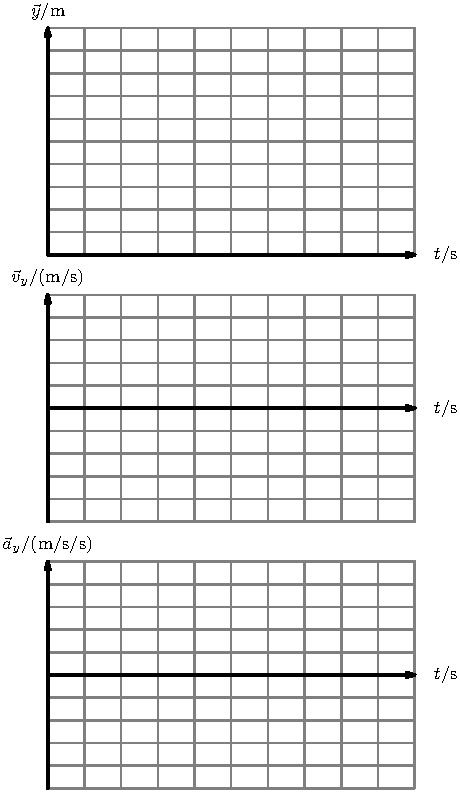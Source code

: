// Asymptote code for kinematic_stack_pos_vel_acc_grid.asy
import graph;

pen axis_p = linewidth(1.4)+black+fontsize(9);
pen grid_p = linewidth(0.8)+gray(0.5);
pen ticklabel_p = fontsize(.01);
int hticks = 10;
int vMin_ticks = -5;
int vMax_ticks = 5;
real axis_extra = 0.7; // extend the axis just a bit past the last tick mark
real phi=(1+sqrt(5))/2; // golden ratio

axis VZero(bool extend=true) {
  return new void(picture pic, axisT axis) {
    axis.type = 0; // Value
    axis.value = pic.scale.x.T(pic.scale.x.scale.logarithmic ? 1 : 0); // I'm good with Linear 0
    axis.position = 1; // relative position of axis label
    axis.side = left;
    axis.align = 1.5*E;
    axis.extend = extend;
    };
}
axis VZero = VZero();

axis HZero(bool extend=true) {
  return new void(picture pic, axisT axis) {
    axis.type = 0; // Value
    axis.value = pic.scale.y.T(pic.scale.y.scale.logarithmic ? 1 : 0); // I'm good with Linear 0
    axis.position = 1; // relative position of axis label
    axis.side = right;
    axis.align = W;
    axis.extend = extend;
    };
}
axis HZero = HZero();

void kingraph(picture pic, Label vL="", real vMin=vMin_ticks, real vMax=vMax_ticks, Label hL=Label("$t$/s",embed=Shift, align=5.2*E), real hMin=0, real hMax=hticks) {
  scale(pic, Linear, Linear);
  xlimits(pic, hMin, hMax);
  ylimits(pic, vMin, vMax);
  real[] hTicks_a = sequence(1, floor(hMax));
  real[] vTicks_a = sequence(floor(vMin), floor(vMax));
  ticks hTicks = LeftTicks(format=Label(" ", align=E, p=ticklabel_p), Ticks=hTicks_a, extend=true, pTick=grid_p); // The space clears the labels on the ticks.
  ticks vTicks = RightTicks(format=Label(" ", align=W, p=ticklabel_p), Ticks=vTicks_a, extend=true, pTick=grid_p);
  xaxis(pic=pic, L="", axis=BottomTop, p=grid_p, ticks=hTicks);
  yaxis(pic=pic, L="", axis=LeftRight, p=grid_p, ticks=vTicks);
  xaxis(pic=pic, L=hL, axis=VZero(false), p=axis_p, ticks=NoTicks, arrow=Arrow(4), above=true);
  yaxis(pic=pic, L=vL, axis=HZero(false), p=axis_p, ticks=NoTicks, arrow=Arrow(4), above=true);
}

picture pos_pic;
kingraph(pos_pic, rotate(0)*Label("$\vec{y}$/m",align=3*N), vMin=0, vMax=10);

picture vel_pic;
kingraph(vel_pic, rotate(0)*Label("$\vec{v}_y$/(m/s)",align=3*N));

picture acc_pic;
kingraph(acc_pic, rotate(0)*Label("$\vec{a}_y$/(m/s/s)",align=3*N));

//xequals(pos_pic,3,Dotted);
//xequals(vel_pic,3,Dotted);
//xequals(acc_pic,3,Dotted);

// boring code for stacking the graphs.  The only interesting part is the htick/vtick settings, which can be used to change the size of the horizontal and vertical units of the graphs.
void stack(picture pics[]) {
  real margin=0mm;
  real vtick = .4cm;
  real htick = vtick*phi;
  frame[] frames = new frame[pics.length];
  for(int i=0; i<pics.length; ++i) {
    unitsize(pics[i], htick, vtick);
    frames[i] = pics[i].fit();
    if (i>0) {
      frames[i] = shift(0,min(frames[i-1]).y-max(frames[i]).y-margin)*frames[i];
    }
    add(frames[i]);
  }
}

stack(new picture[] {pos_pic, vel_pic, acc_pic});

